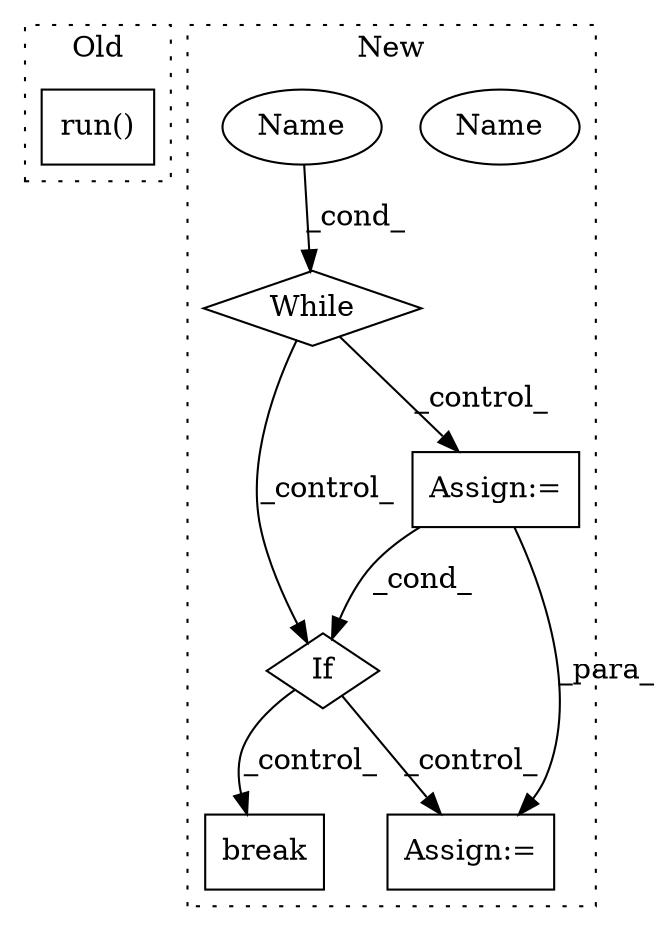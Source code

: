 digraph G {
subgraph cluster0 {
1 [label="run()" a="75" s="13052,13079" l="15,25" shape="box"];
label = "Old";
style="dotted";
}
subgraph cluster1 {
2 [label="break" a="94" s="15237" l="5" shape="box"];
3 [label="While" a="52" s="15127,15137" l="6,18" shape="diamond"];
4 [label="Name" a="87" s="15133" l="4" shape="ellipse"];
5 [label="If" a="96" s="15204" l="3" shape="diamond"];
6 [label="Assign:=" a="68" s="15159" l="3" shape="box"];
7 [label="Assign:=" a="68" s="15267" l="3" shape="box"];
8 [label="Name" a="87" s="15133" l="4" shape="ellipse"];
label = "New";
style="dotted";
}
3 -> 6 [label="_control_"];
3 -> 5 [label="_control_"];
5 -> 2 [label="_control_"];
5 -> 7 [label="_control_"];
6 -> 7 [label="_para_"];
6 -> 5 [label="_cond_"];
8 -> 3 [label="_cond_"];
}